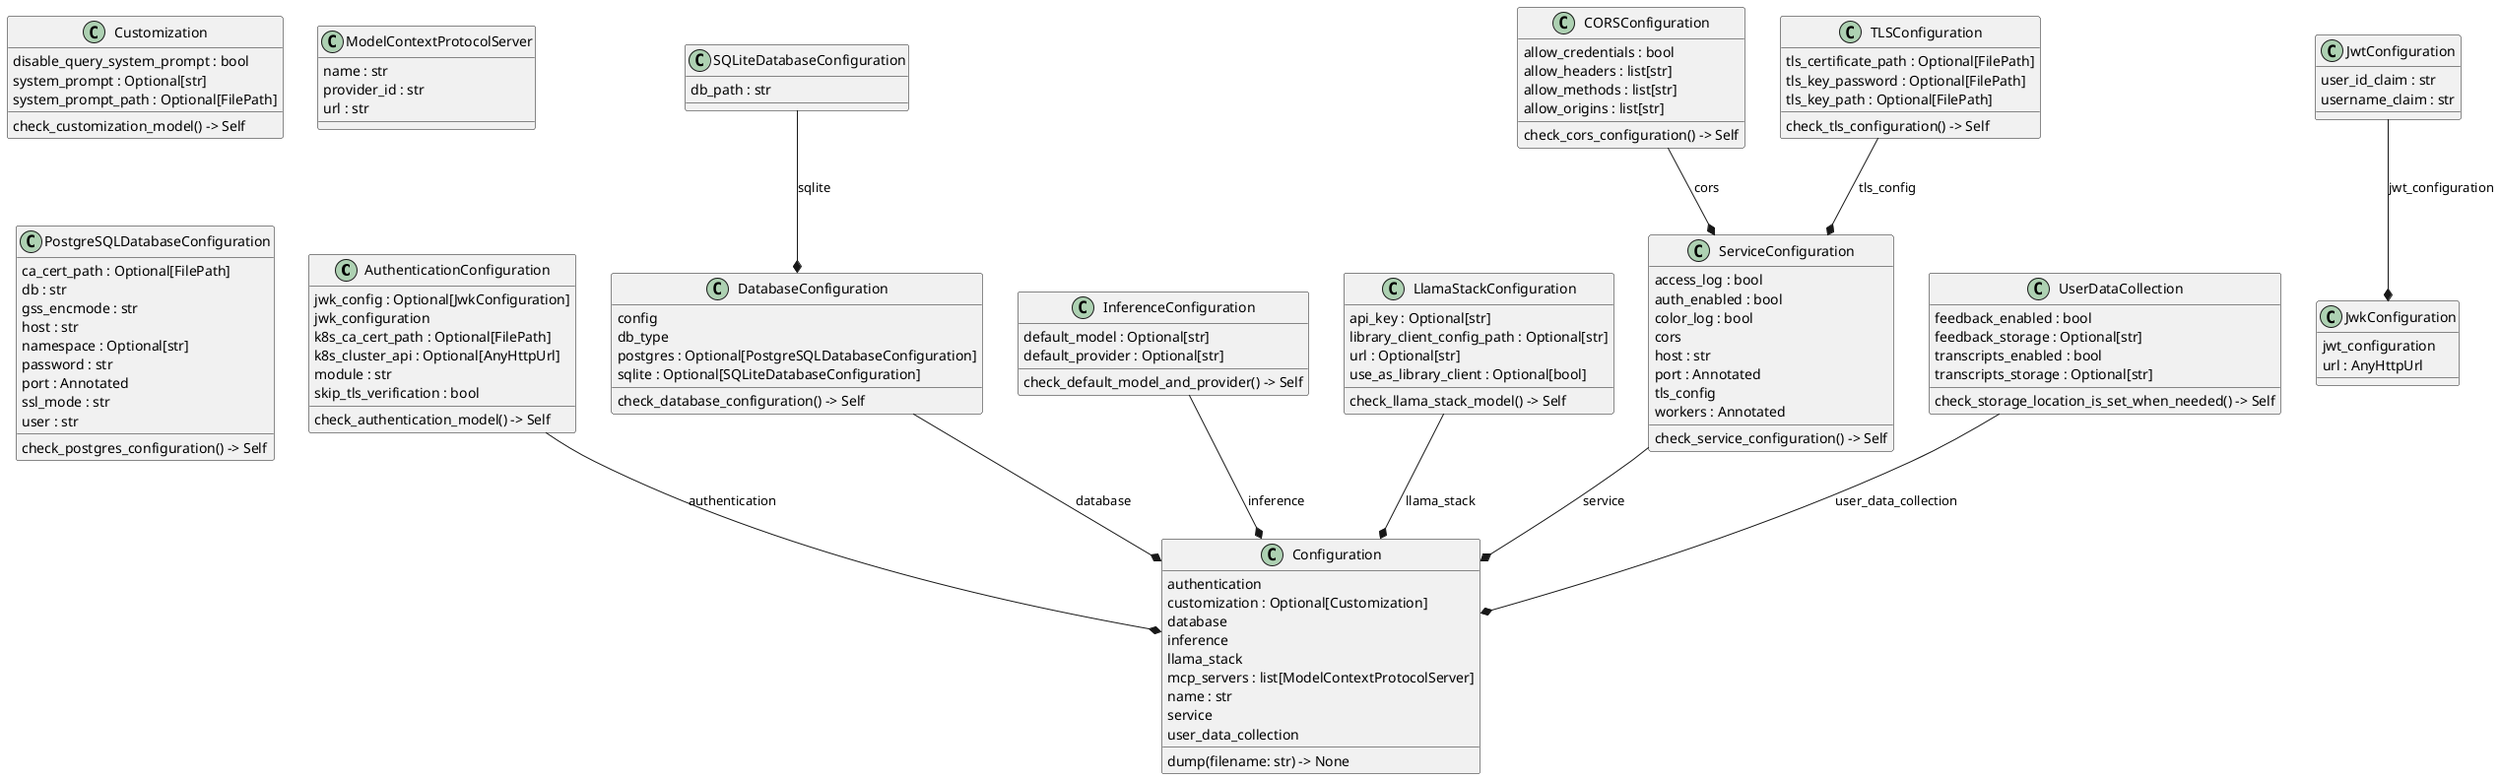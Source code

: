 @startuml classes
set namespaceSeparator none
class "AuthenticationConfiguration" as src.models.config.AuthenticationConfiguration {
  jwk_config : Optional[JwkConfiguration]
  jwk_configuration
  k8s_ca_cert_path : Optional[FilePath]
  k8s_cluster_api : Optional[AnyHttpUrl]
  module : str
  skip_tls_verification : bool
  check_authentication_model() -> Self
}
class "CORSConfiguration" as src.models.config.CORSConfiguration {
  allow_credentials : bool
  allow_headers : list[str]
  allow_methods : list[str]
  allow_origins : list[str]
  check_cors_configuration() -> Self
}
class "Configuration" as src.models.config.Configuration {
  authentication
  customization : Optional[Customization]
  database
  inference
  llama_stack
  mcp_servers : list[ModelContextProtocolServer]
  name : str
  service
  user_data_collection
  dump(filename: str) -> None
}
class "Customization" as src.models.config.Customization {
  disable_query_system_prompt : bool
  system_prompt : Optional[str]
  system_prompt_path : Optional[FilePath]
  check_customization_model() -> Self
}
class "DatabaseConfiguration" as src.models.config.DatabaseConfiguration {
  config
  db_type
  postgres : Optional[PostgreSQLDatabaseConfiguration]
  sqlite : Optional[SQLiteDatabaseConfiguration]
  check_database_configuration() -> Self
}
class "InferenceConfiguration" as src.models.config.InferenceConfiguration {
  default_model : Optional[str]
  default_provider : Optional[str]
  check_default_model_and_provider() -> Self
}
class "JwkConfiguration" as src.models.config.JwkConfiguration {
  jwt_configuration
  url : AnyHttpUrl
}
class "JwtConfiguration" as src.models.config.JwtConfiguration {
  user_id_claim : str
  username_claim : str
}
class "LlamaStackConfiguration" as src.models.config.LlamaStackConfiguration {
  api_key : Optional[str]
  library_client_config_path : Optional[str]
  url : Optional[str]
  use_as_library_client : Optional[bool]
  check_llama_stack_model() -> Self
}
class "ModelContextProtocolServer" as src.models.config.ModelContextProtocolServer {
  name : str
  provider_id : str
  url : str
}
class "PostgreSQLDatabaseConfiguration" as src.models.config.PostgreSQLDatabaseConfiguration {
  ca_cert_path : Optional[FilePath]
  db : str
  gss_encmode : str
  host : str
  namespace : Optional[str]
  password : str
  port : Annotated
  ssl_mode : str
  user : str
  check_postgres_configuration() -> Self
}
class "SQLiteDatabaseConfiguration" as src.models.config.SQLiteDatabaseConfiguration {
  db_path : str
}
class "ServiceConfiguration" as src.models.config.ServiceConfiguration {
  access_log : bool
  auth_enabled : bool
  color_log : bool
  cors
  host : str
  port : Annotated
  tls_config
  workers : Annotated
  check_service_configuration() -> Self
}
class "TLSConfiguration" as src.models.config.TLSConfiguration {
  tls_certificate_path : Optional[FilePath]
  tls_key_password : Optional[FilePath]
  tls_key_path : Optional[FilePath]
  check_tls_configuration() -> Self
}
class "UserDataCollection" as src.models.config.UserDataCollection {
  feedback_enabled : bool
  feedback_storage : Optional[str]
  transcripts_enabled : bool
  transcripts_storage : Optional[str]
  check_storage_location_is_set_when_needed() -> Self
}
src.models.config.AuthenticationConfiguration --* src.models.config.Configuration : authentication
src.models.config.CORSConfiguration --* src.models.config.ServiceConfiguration : cors
src.models.config.DatabaseConfiguration --* src.models.config.Configuration : database
src.models.config.InferenceConfiguration --* src.models.config.Configuration : inference
src.models.config.JwtConfiguration --* src.models.config.JwkConfiguration : jwt_configuration
src.models.config.LlamaStackConfiguration --* src.models.config.Configuration : llama_stack
src.models.config.SQLiteDatabaseConfiguration --* src.models.config.DatabaseConfiguration : sqlite
src.models.config.ServiceConfiguration --* src.models.config.Configuration : service
src.models.config.TLSConfiguration --* src.models.config.ServiceConfiguration : tls_config
src.models.config.UserDataCollection --* src.models.config.Configuration : user_data_collection
@enduml
